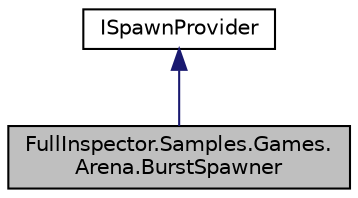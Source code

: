 digraph "FullInspector.Samples.Games.Arena.BurstSpawner"
{
  edge [fontname="Helvetica",fontsize="10",labelfontname="Helvetica",labelfontsize="10"];
  node [fontname="Helvetica",fontsize="10",shape=record];
  Node1 [label="FullInspector.Samples.Games.\lArena.BurstSpawner",height=0.2,width=0.4,color="black", fillcolor="grey75", style="filled" fontcolor="black"];
  Node2 -> Node1 [dir="back",color="midnightblue",fontsize="10",style="solid",fontname="Helvetica"];
  Node2 [label="ISpawnProvider",height=0.2,width=0.4,color="black", fillcolor="white", style="filled",URL="$interface_full_inspector_1_1_samples_1_1_games_1_1_arena_1_1_i_spawn_provider.html"];
}
